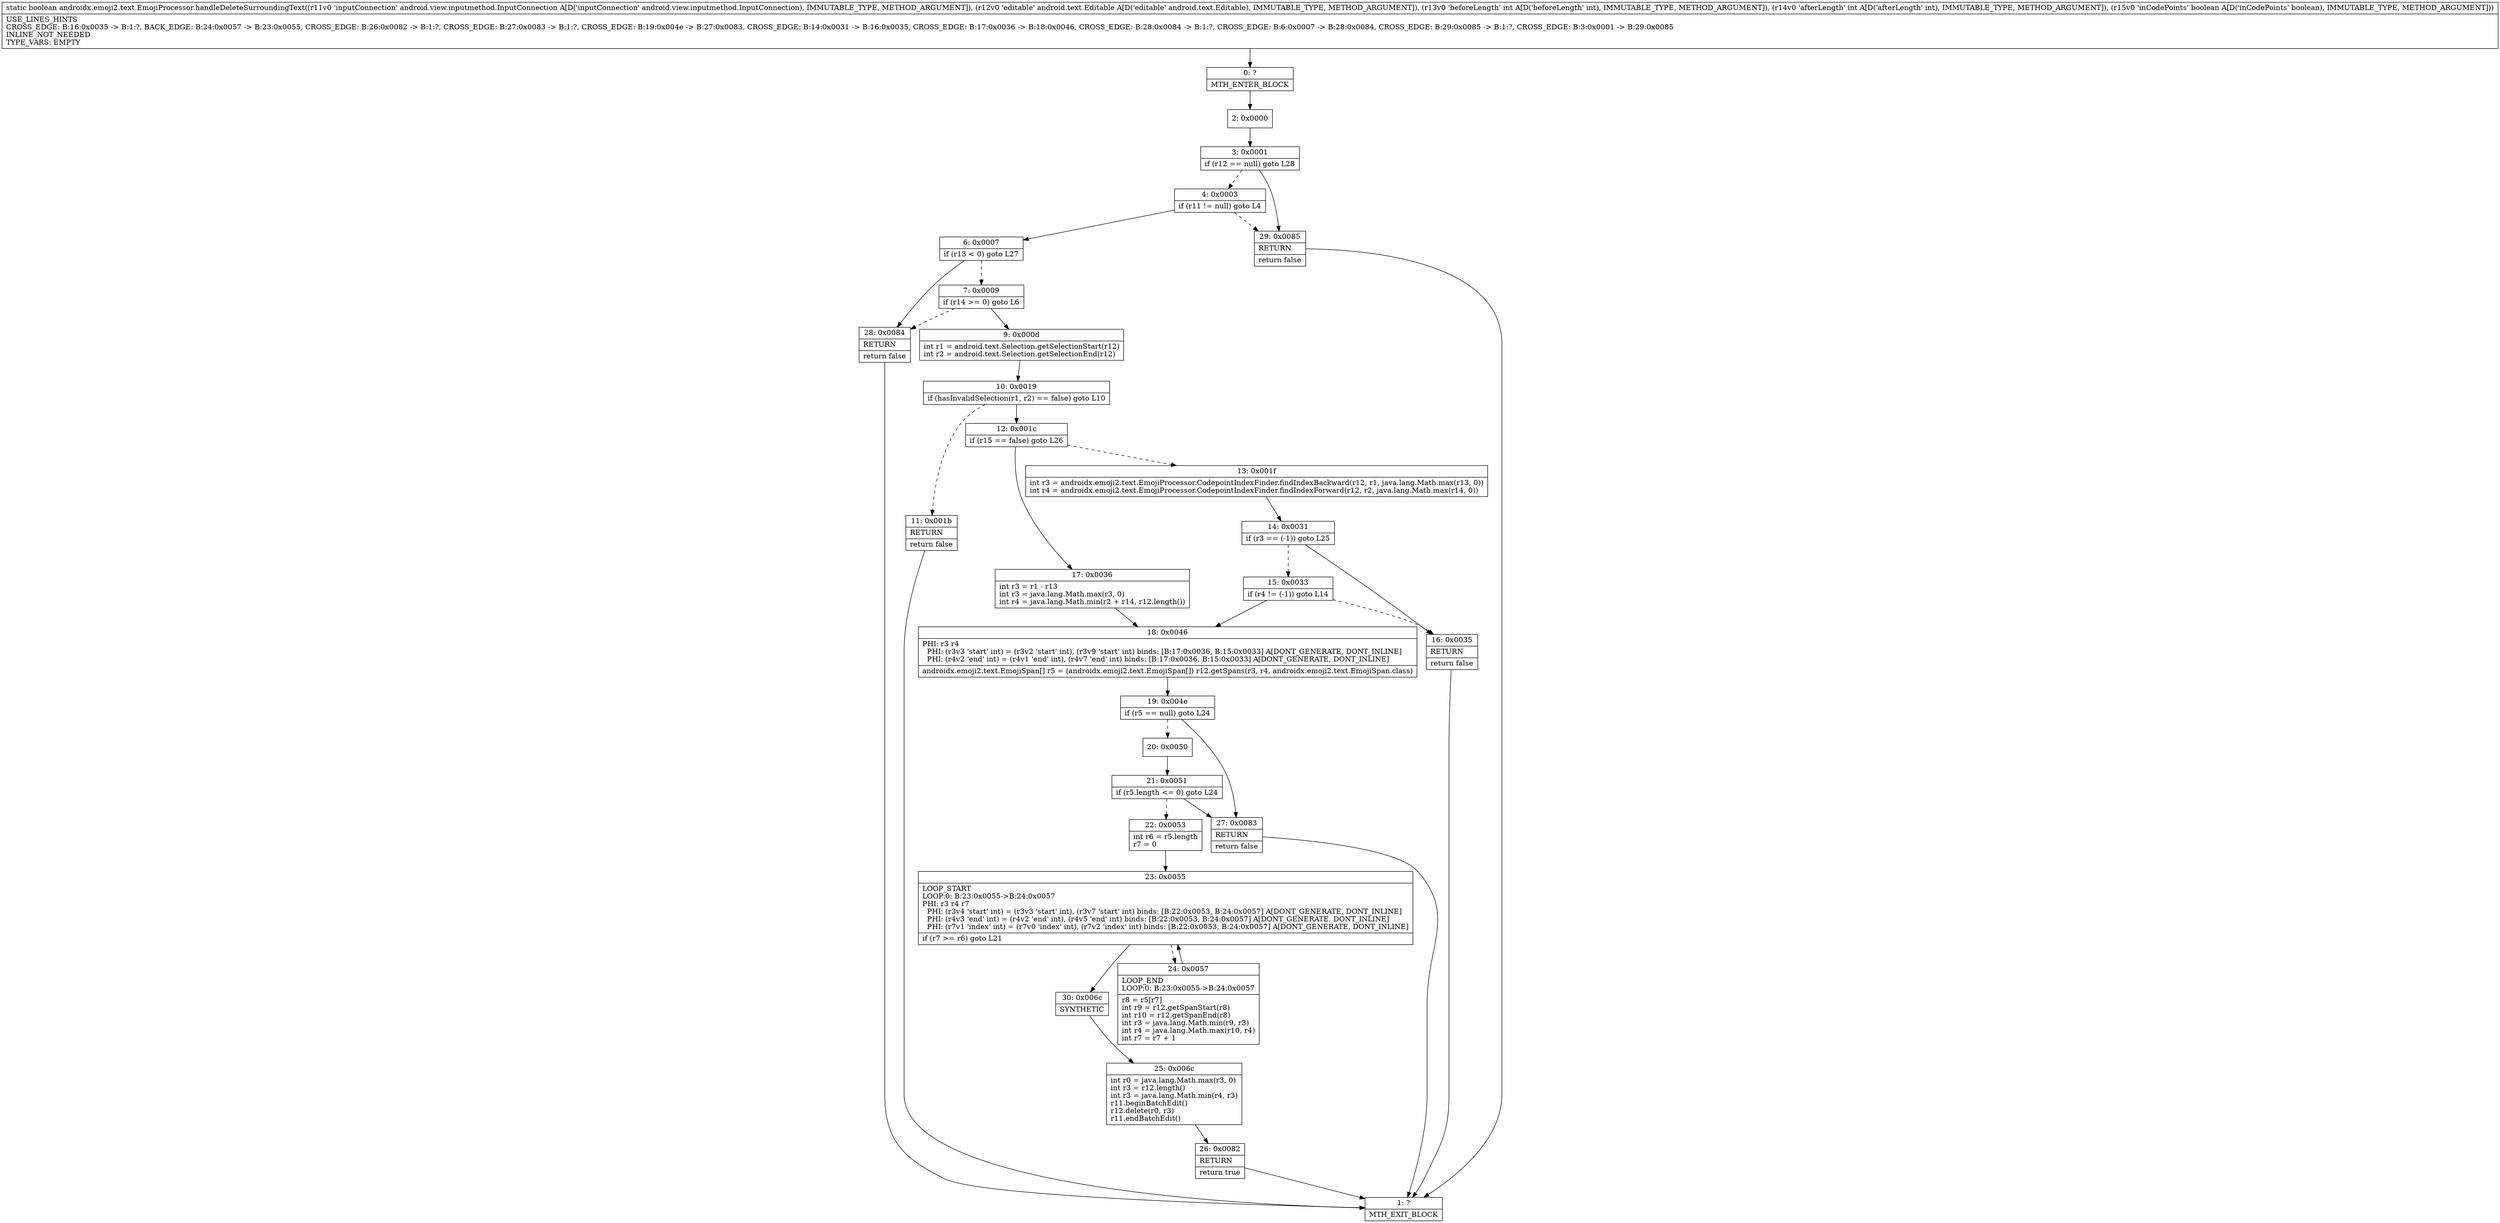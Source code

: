 digraph "CFG forandroidx.emoji2.text.EmojiProcessor.handleDeleteSurroundingText(Landroid\/view\/inputmethod\/InputConnection;Landroid\/text\/Editable;IIZ)Z" {
Node_0 [shape=record,label="{0\:\ ?|MTH_ENTER_BLOCK\l}"];
Node_2 [shape=record,label="{2\:\ 0x0000}"];
Node_3 [shape=record,label="{3\:\ 0x0001|if (r12 == null) goto L28\l}"];
Node_4 [shape=record,label="{4\:\ 0x0003|if (r11 != null) goto L4\l}"];
Node_6 [shape=record,label="{6\:\ 0x0007|if (r13 \< 0) goto L27\l}"];
Node_7 [shape=record,label="{7\:\ 0x0009|if (r14 \>= 0) goto L6\l}"];
Node_9 [shape=record,label="{9\:\ 0x000d|int r1 = android.text.Selection.getSelectionStart(r12)\lint r2 = android.text.Selection.getSelectionEnd(r12)\l}"];
Node_10 [shape=record,label="{10\:\ 0x0019|if (hasInvalidSelection(r1, r2) == false) goto L10\l}"];
Node_11 [shape=record,label="{11\:\ 0x001b|RETURN\l|return false\l}"];
Node_1 [shape=record,label="{1\:\ ?|MTH_EXIT_BLOCK\l}"];
Node_12 [shape=record,label="{12\:\ 0x001c|if (r15 == false) goto L26\l}"];
Node_13 [shape=record,label="{13\:\ 0x001f|int r3 = androidx.emoji2.text.EmojiProcessor.CodepointIndexFinder.findIndexBackward(r12, r1, java.lang.Math.max(r13, 0))\lint r4 = androidx.emoji2.text.EmojiProcessor.CodepointIndexFinder.findIndexForward(r12, r2, java.lang.Math.max(r14, 0))\l}"];
Node_14 [shape=record,label="{14\:\ 0x0031|if (r3 == (\-1)) goto L25\l}"];
Node_15 [shape=record,label="{15\:\ 0x0033|if (r4 != (\-1)) goto L14\l}"];
Node_18 [shape=record,label="{18\:\ 0x0046|PHI: r3 r4 \l  PHI: (r3v3 'start' int) = (r3v2 'start' int), (r3v9 'start' int) binds: [B:17:0x0036, B:15:0x0033] A[DONT_GENERATE, DONT_INLINE]\l  PHI: (r4v2 'end' int) = (r4v1 'end' int), (r4v7 'end' int) binds: [B:17:0x0036, B:15:0x0033] A[DONT_GENERATE, DONT_INLINE]\l|androidx.emoji2.text.EmojiSpan[] r5 = (androidx.emoji2.text.EmojiSpan[]) r12.getSpans(r3, r4, androidx.emoji2.text.EmojiSpan.class)\l}"];
Node_19 [shape=record,label="{19\:\ 0x004e|if (r5 == null) goto L24\l}"];
Node_20 [shape=record,label="{20\:\ 0x0050}"];
Node_21 [shape=record,label="{21\:\ 0x0051|if (r5.length \<= 0) goto L24\l}"];
Node_22 [shape=record,label="{22\:\ 0x0053|int r6 = r5.length\lr7 = 0\l}"];
Node_23 [shape=record,label="{23\:\ 0x0055|LOOP_START\lLOOP:0: B:23:0x0055\-\>B:24:0x0057\lPHI: r3 r4 r7 \l  PHI: (r3v4 'start' int) = (r3v3 'start' int), (r3v7 'start' int) binds: [B:22:0x0053, B:24:0x0057] A[DONT_GENERATE, DONT_INLINE]\l  PHI: (r4v3 'end' int) = (r4v2 'end' int), (r4v5 'end' int) binds: [B:22:0x0053, B:24:0x0057] A[DONT_GENERATE, DONT_INLINE]\l  PHI: (r7v1 'index' int) = (r7v0 'index' int), (r7v2 'index' int) binds: [B:22:0x0053, B:24:0x0057] A[DONT_GENERATE, DONT_INLINE]\l|if (r7 \>= r6) goto L21\l}"];
Node_24 [shape=record,label="{24\:\ 0x0057|LOOP_END\lLOOP:0: B:23:0x0055\-\>B:24:0x0057\l|r8 = r5[r7]\lint r9 = r12.getSpanStart(r8)\lint r10 = r12.getSpanEnd(r8)\lint r3 = java.lang.Math.min(r9, r3)\lint r4 = java.lang.Math.max(r10, r4)\lint r7 = r7 + 1\l}"];
Node_30 [shape=record,label="{30\:\ 0x006c|SYNTHETIC\l}"];
Node_25 [shape=record,label="{25\:\ 0x006c|int r0 = java.lang.Math.max(r3, 0)\lint r3 = r12.length()\lint r3 = java.lang.Math.min(r4, r3)\lr11.beginBatchEdit()\lr12.delete(r0, r3)\lr11.endBatchEdit()\l}"];
Node_26 [shape=record,label="{26\:\ 0x0082|RETURN\l|return true\l}"];
Node_27 [shape=record,label="{27\:\ 0x0083|RETURN\l|return false\l}"];
Node_16 [shape=record,label="{16\:\ 0x0035|RETURN\l|return false\l}"];
Node_17 [shape=record,label="{17\:\ 0x0036|int r3 = r1 \- r13\lint r3 = java.lang.Math.max(r3, 0)\lint r4 = java.lang.Math.min(r2 + r14, r12.length())\l}"];
Node_28 [shape=record,label="{28\:\ 0x0084|RETURN\l|return false\l}"];
Node_29 [shape=record,label="{29\:\ 0x0085|RETURN\l|return false\l}"];
MethodNode[shape=record,label="{static boolean androidx.emoji2.text.EmojiProcessor.handleDeleteSurroundingText((r11v0 'inputConnection' android.view.inputmethod.InputConnection A[D('inputConnection' android.view.inputmethod.InputConnection), IMMUTABLE_TYPE, METHOD_ARGUMENT]), (r12v0 'editable' android.text.Editable A[D('editable' android.text.Editable), IMMUTABLE_TYPE, METHOD_ARGUMENT]), (r13v0 'beforeLength' int A[D('beforeLength' int), IMMUTABLE_TYPE, METHOD_ARGUMENT]), (r14v0 'afterLength' int A[D('afterLength' int), IMMUTABLE_TYPE, METHOD_ARGUMENT]), (r15v0 'inCodePoints' boolean A[D('inCodePoints' boolean), IMMUTABLE_TYPE, METHOD_ARGUMENT]))  | USE_LINES_HINTS\lCROSS_EDGE: B:16:0x0035 \-\> B:1:?, BACK_EDGE: B:24:0x0057 \-\> B:23:0x0055, CROSS_EDGE: B:26:0x0082 \-\> B:1:?, CROSS_EDGE: B:27:0x0083 \-\> B:1:?, CROSS_EDGE: B:19:0x004e \-\> B:27:0x0083, CROSS_EDGE: B:14:0x0031 \-\> B:16:0x0035, CROSS_EDGE: B:17:0x0036 \-\> B:18:0x0046, CROSS_EDGE: B:28:0x0084 \-\> B:1:?, CROSS_EDGE: B:6:0x0007 \-\> B:28:0x0084, CROSS_EDGE: B:29:0x0085 \-\> B:1:?, CROSS_EDGE: B:3:0x0001 \-\> B:29:0x0085\lINLINE_NOT_NEEDED\lTYPE_VARS: EMPTY\l}"];
MethodNode -> Node_0;Node_0 -> Node_2;
Node_2 -> Node_3;
Node_3 -> Node_4[style=dashed];
Node_3 -> Node_29;
Node_4 -> Node_6;
Node_4 -> Node_29[style=dashed];
Node_6 -> Node_7[style=dashed];
Node_6 -> Node_28;
Node_7 -> Node_9;
Node_7 -> Node_28[style=dashed];
Node_9 -> Node_10;
Node_10 -> Node_11[style=dashed];
Node_10 -> Node_12;
Node_11 -> Node_1;
Node_12 -> Node_13[style=dashed];
Node_12 -> Node_17;
Node_13 -> Node_14;
Node_14 -> Node_15[style=dashed];
Node_14 -> Node_16;
Node_15 -> Node_16[style=dashed];
Node_15 -> Node_18;
Node_18 -> Node_19;
Node_19 -> Node_20[style=dashed];
Node_19 -> Node_27;
Node_20 -> Node_21;
Node_21 -> Node_22[style=dashed];
Node_21 -> Node_27;
Node_22 -> Node_23;
Node_23 -> Node_24[style=dashed];
Node_23 -> Node_30;
Node_24 -> Node_23;
Node_30 -> Node_25;
Node_25 -> Node_26;
Node_26 -> Node_1;
Node_27 -> Node_1;
Node_16 -> Node_1;
Node_17 -> Node_18;
Node_28 -> Node_1;
Node_29 -> Node_1;
}

